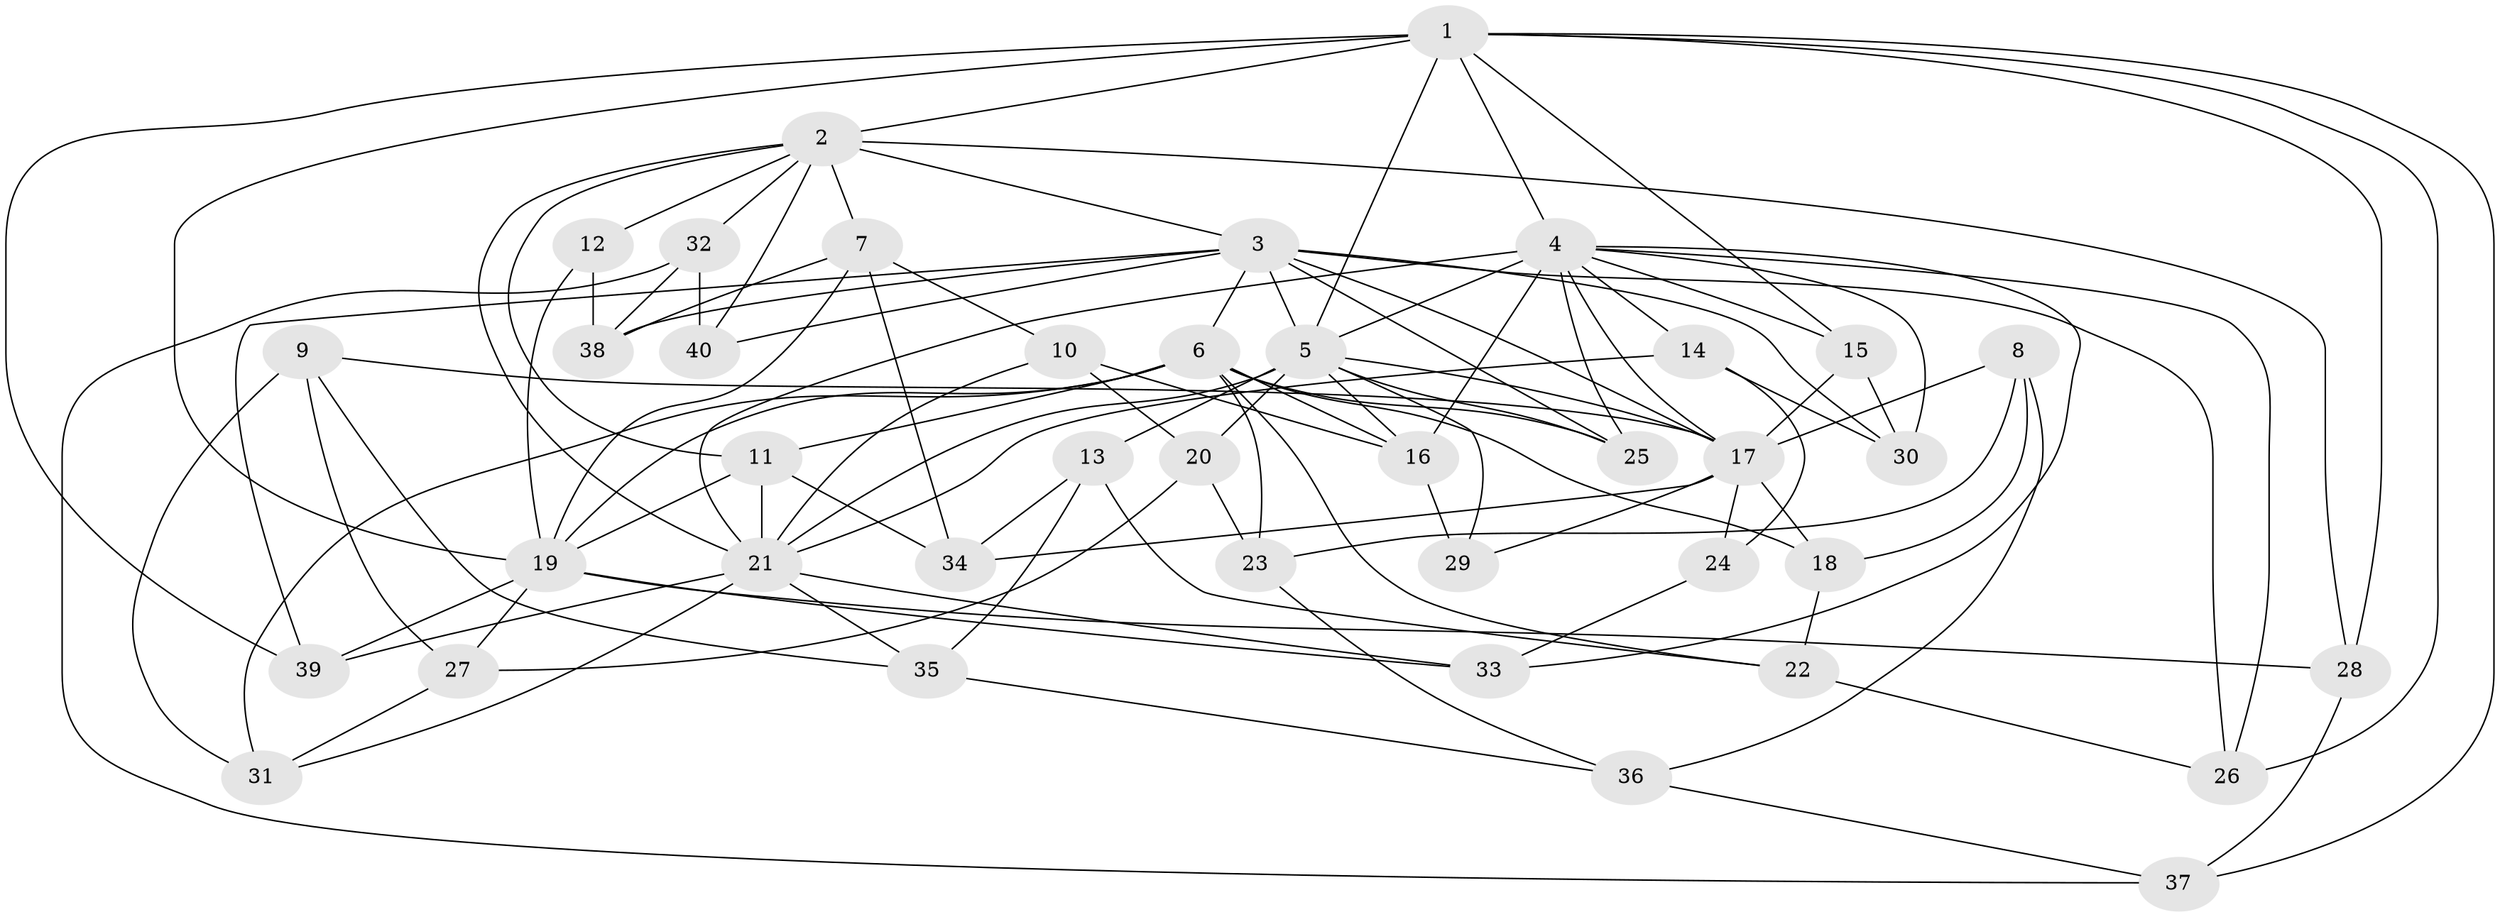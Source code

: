 // original degree distribution, {4: 1.0}
// Generated by graph-tools (version 1.1) at 2025/37/03/09/25 02:37:58]
// undirected, 40 vertices, 105 edges
graph export_dot {
graph [start="1"]
  node [color=gray90,style=filled];
  1;
  2;
  3;
  4;
  5;
  6;
  7;
  8;
  9;
  10;
  11;
  12;
  13;
  14;
  15;
  16;
  17;
  18;
  19;
  20;
  21;
  22;
  23;
  24;
  25;
  26;
  27;
  28;
  29;
  30;
  31;
  32;
  33;
  34;
  35;
  36;
  37;
  38;
  39;
  40;
  1 -- 2 [weight=1.0];
  1 -- 4 [weight=1.0];
  1 -- 5 [weight=2.0];
  1 -- 15 [weight=1.0];
  1 -- 19 [weight=1.0];
  1 -- 26 [weight=1.0];
  1 -- 28 [weight=1.0];
  1 -- 37 [weight=1.0];
  1 -- 39 [weight=1.0];
  2 -- 3 [weight=1.0];
  2 -- 7 [weight=2.0];
  2 -- 11 [weight=1.0];
  2 -- 12 [weight=1.0];
  2 -- 21 [weight=1.0];
  2 -- 28 [weight=1.0];
  2 -- 32 [weight=1.0];
  2 -- 40 [weight=1.0];
  3 -- 5 [weight=1.0];
  3 -- 6 [weight=1.0];
  3 -- 17 [weight=2.0];
  3 -- 25 [weight=1.0];
  3 -- 26 [weight=1.0];
  3 -- 30 [weight=1.0];
  3 -- 38 [weight=1.0];
  3 -- 39 [weight=1.0];
  3 -- 40 [weight=2.0];
  4 -- 5 [weight=1.0];
  4 -- 14 [weight=1.0];
  4 -- 15 [weight=1.0];
  4 -- 16 [weight=2.0];
  4 -- 17 [weight=1.0];
  4 -- 21 [weight=1.0];
  4 -- 25 [weight=1.0];
  4 -- 26 [weight=1.0];
  4 -- 30 [weight=1.0];
  4 -- 33 [weight=1.0];
  5 -- 13 [weight=1.0];
  5 -- 16 [weight=2.0];
  5 -- 17 [weight=1.0];
  5 -- 20 [weight=1.0];
  5 -- 21 [weight=1.0];
  5 -- 25 [weight=1.0];
  5 -- 29 [weight=1.0];
  6 -- 11 [weight=2.0];
  6 -- 16 [weight=1.0];
  6 -- 18 [weight=1.0];
  6 -- 19 [weight=1.0];
  6 -- 22 [weight=1.0];
  6 -- 23 [weight=1.0];
  6 -- 25 [weight=1.0];
  6 -- 31 [weight=1.0];
  7 -- 10 [weight=1.0];
  7 -- 19 [weight=1.0];
  7 -- 34 [weight=1.0];
  7 -- 38 [weight=1.0];
  8 -- 17 [weight=1.0];
  8 -- 18 [weight=1.0];
  8 -- 23 [weight=1.0];
  8 -- 36 [weight=1.0];
  9 -- 17 [weight=1.0];
  9 -- 27 [weight=1.0];
  9 -- 31 [weight=1.0];
  9 -- 35 [weight=1.0];
  10 -- 16 [weight=1.0];
  10 -- 20 [weight=1.0];
  10 -- 21 [weight=1.0];
  11 -- 19 [weight=1.0];
  11 -- 21 [weight=3.0];
  11 -- 34 [weight=1.0];
  12 -- 19 [weight=2.0];
  12 -- 38 [weight=1.0];
  13 -- 22 [weight=1.0];
  13 -- 34 [weight=1.0];
  13 -- 35 [weight=1.0];
  14 -- 21 [weight=1.0];
  14 -- 24 [weight=1.0];
  14 -- 30 [weight=1.0];
  15 -- 17 [weight=1.0];
  15 -- 30 [weight=1.0];
  16 -- 29 [weight=2.0];
  17 -- 18 [weight=1.0];
  17 -- 24 [weight=2.0];
  17 -- 29 [weight=1.0];
  17 -- 34 [weight=1.0];
  18 -- 22 [weight=1.0];
  19 -- 27 [weight=1.0];
  19 -- 28 [weight=1.0];
  19 -- 33 [weight=1.0];
  19 -- 39 [weight=1.0];
  20 -- 23 [weight=1.0];
  20 -- 27 [weight=1.0];
  21 -- 31 [weight=1.0];
  21 -- 33 [weight=1.0];
  21 -- 35 [weight=1.0];
  21 -- 39 [weight=1.0];
  22 -- 26 [weight=1.0];
  23 -- 36 [weight=1.0];
  24 -- 33 [weight=1.0];
  27 -- 31 [weight=1.0];
  28 -- 37 [weight=1.0];
  32 -- 37 [weight=1.0];
  32 -- 38 [weight=1.0];
  32 -- 40 [weight=1.0];
  35 -- 36 [weight=1.0];
  36 -- 37 [weight=1.0];
}
